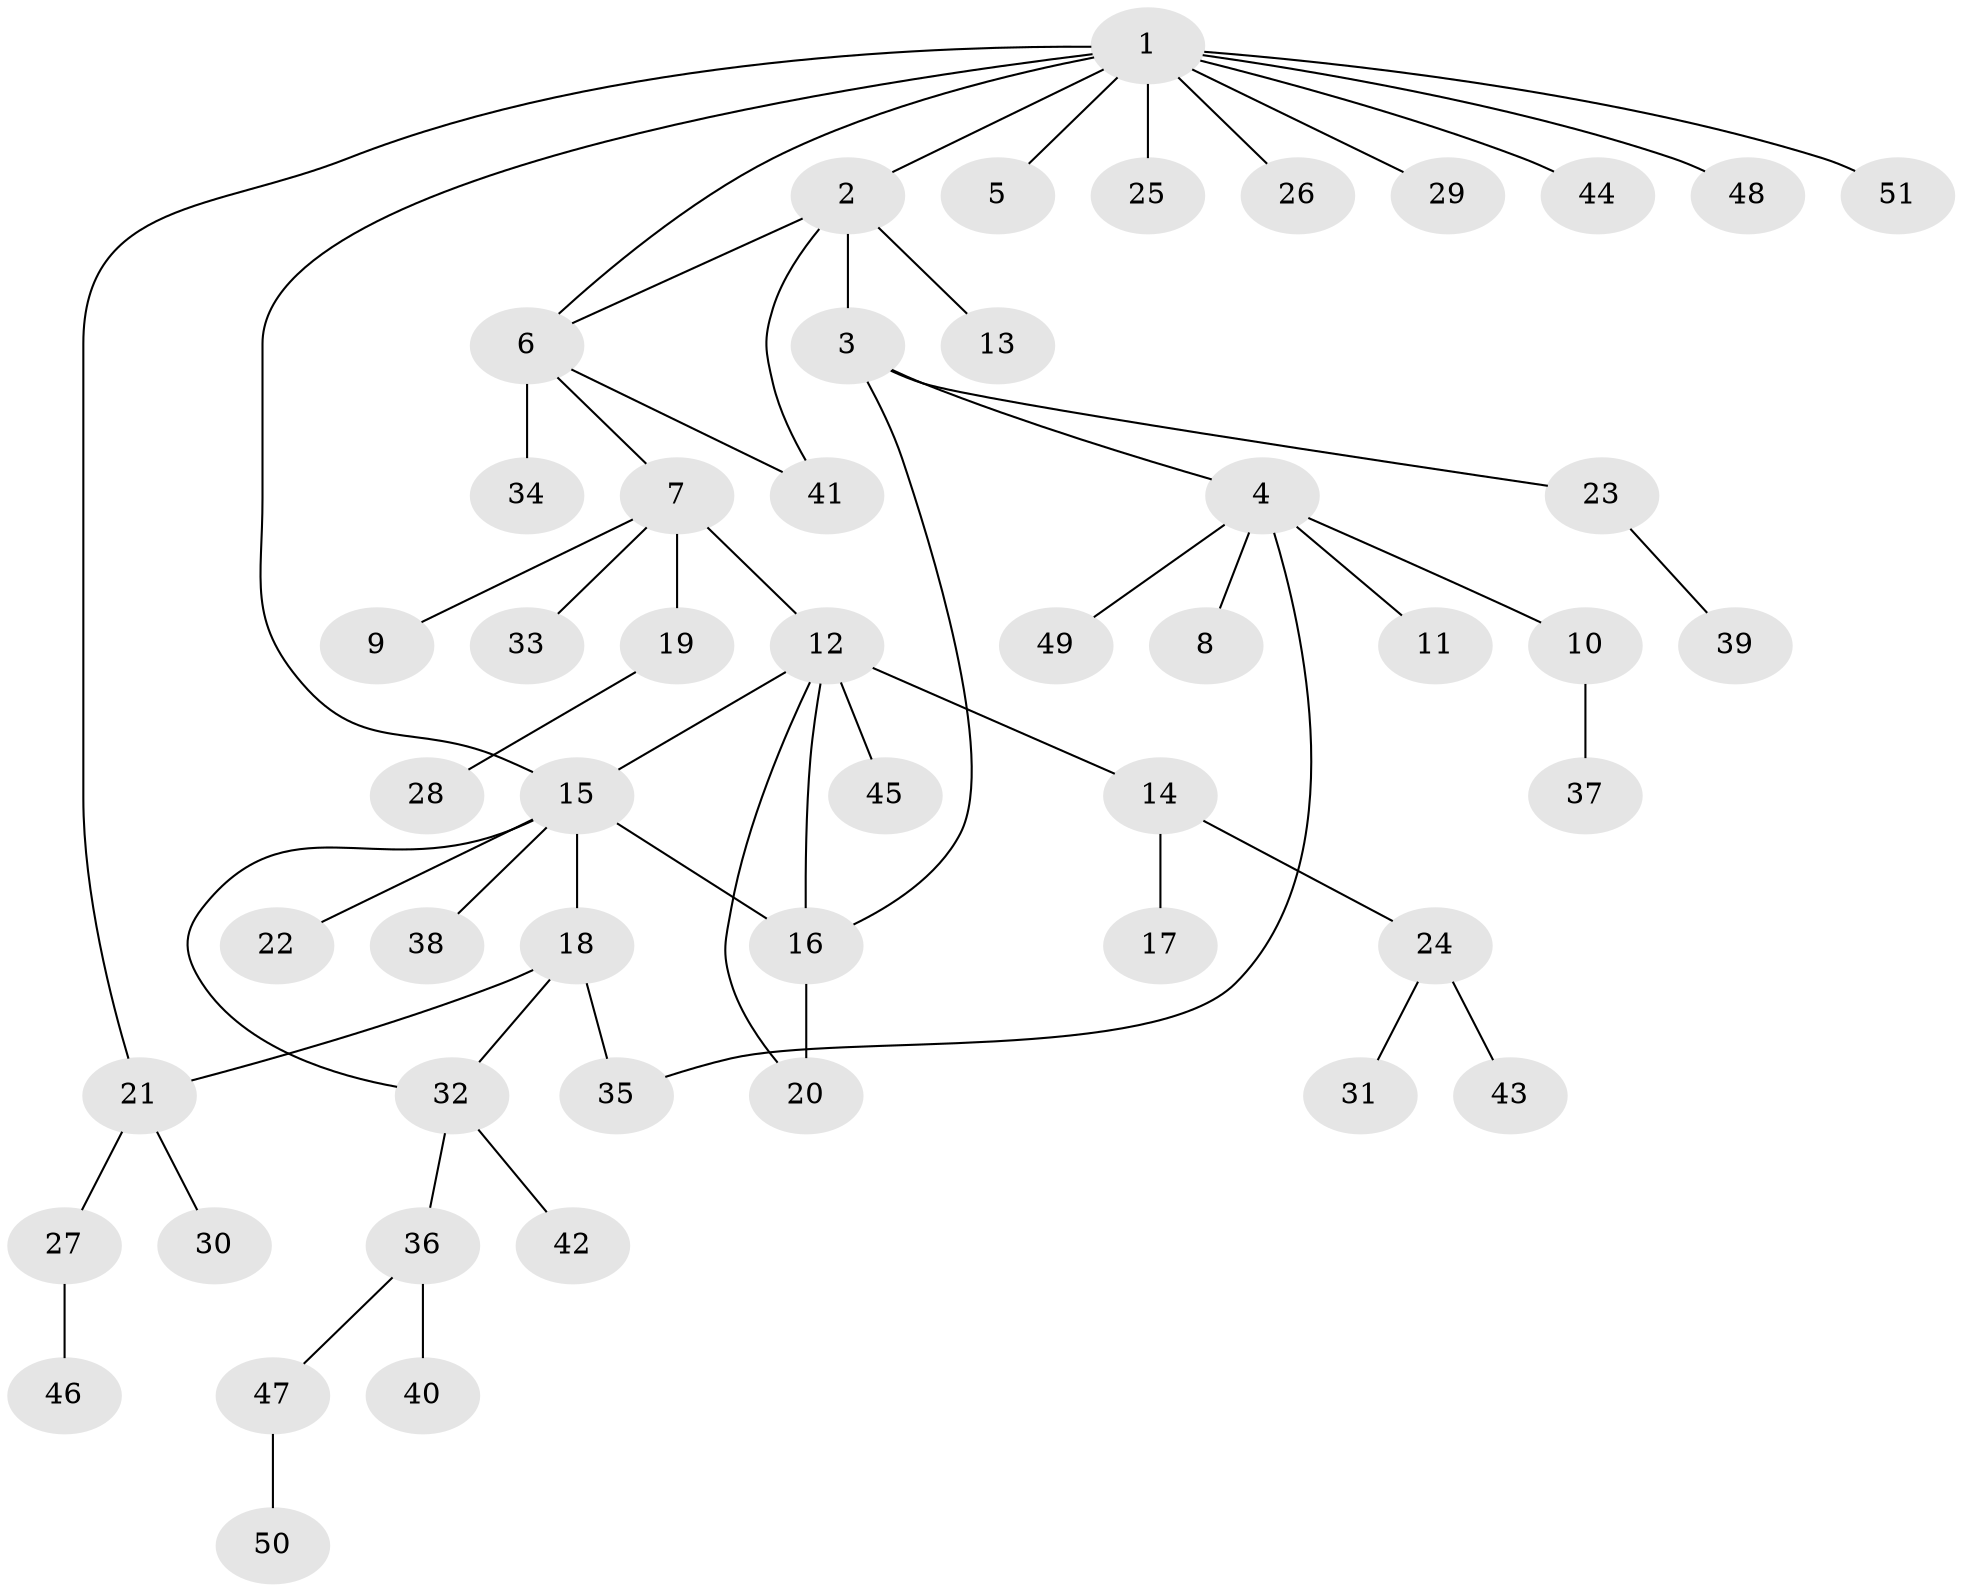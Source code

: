 // original degree distribution, {12: 0.009900990099009901, 11: 0.019801980198019802, 2: 0.2079207920792079, 7: 0.009900990099009901, 1: 0.594059405940594, 6: 0.019801980198019802, 3: 0.0891089108910891, 8: 0.009900990099009901, 18: 0.009900990099009901, 5: 0.019801980198019802, 4: 0.009900990099009901}
// Generated by graph-tools (version 1.1) at 2025/35/03/09/25 02:35:36]
// undirected, 51 vertices, 59 edges
graph export_dot {
graph [start="1"]
  node [color=gray90,style=filled];
  1;
  2;
  3;
  4;
  5;
  6;
  7;
  8;
  9;
  10;
  11;
  12;
  13;
  14;
  15;
  16;
  17;
  18;
  19;
  20;
  21;
  22;
  23;
  24;
  25;
  26;
  27;
  28;
  29;
  30;
  31;
  32;
  33;
  34;
  35;
  36;
  37;
  38;
  39;
  40;
  41;
  42;
  43;
  44;
  45;
  46;
  47;
  48;
  49;
  50;
  51;
  1 -- 2 [weight=1.0];
  1 -- 5 [weight=1.0];
  1 -- 6 [weight=1.0];
  1 -- 15 [weight=1.0];
  1 -- 21 [weight=1.0];
  1 -- 25 [weight=1.0];
  1 -- 26 [weight=1.0];
  1 -- 29 [weight=1.0];
  1 -- 44 [weight=1.0];
  1 -- 48 [weight=1.0];
  1 -- 51 [weight=1.0];
  2 -- 3 [weight=5.0];
  2 -- 6 [weight=1.0];
  2 -- 13 [weight=1.0];
  2 -- 41 [weight=1.0];
  3 -- 4 [weight=1.0];
  3 -- 16 [weight=1.0];
  3 -- 23 [weight=1.0];
  4 -- 8 [weight=1.0];
  4 -- 10 [weight=1.0];
  4 -- 11 [weight=1.0];
  4 -- 35 [weight=1.0];
  4 -- 49 [weight=1.0];
  6 -- 7 [weight=1.0];
  6 -- 34 [weight=5.0];
  6 -- 41 [weight=1.0];
  7 -- 9 [weight=1.0];
  7 -- 12 [weight=1.0];
  7 -- 19 [weight=1.0];
  7 -- 33 [weight=1.0];
  10 -- 37 [weight=1.0];
  12 -- 14 [weight=1.0];
  12 -- 15 [weight=1.0];
  12 -- 16 [weight=1.0];
  12 -- 20 [weight=1.0];
  12 -- 45 [weight=1.0];
  14 -- 17 [weight=1.0];
  14 -- 24 [weight=1.0];
  15 -- 16 [weight=1.0];
  15 -- 18 [weight=11.0];
  15 -- 22 [weight=1.0];
  15 -- 32 [weight=1.0];
  15 -- 38 [weight=1.0];
  16 -- 20 [weight=2.0];
  18 -- 21 [weight=1.0];
  18 -- 32 [weight=1.0];
  18 -- 35 [weight=1.0];
  19 -- 28 [weight=1.0];
  21 -- 27 [weight=1.0];
  21 -- 30 [weight=1.0];
  23 -- 39 [weight=1.0];
  24 -- 31 [weight=1.0];
  24 -- 43 [weight=1.0];
  27 -- 46 [weight=1.0];
  32 -- 36 [weight=1.0];
  32 -- 42 [weight=1.0];
  36 -- 40 [weight=2.0];
  36 -- 47 [weight=1.0];
  47 -- 50 [weight=1.0];
}
